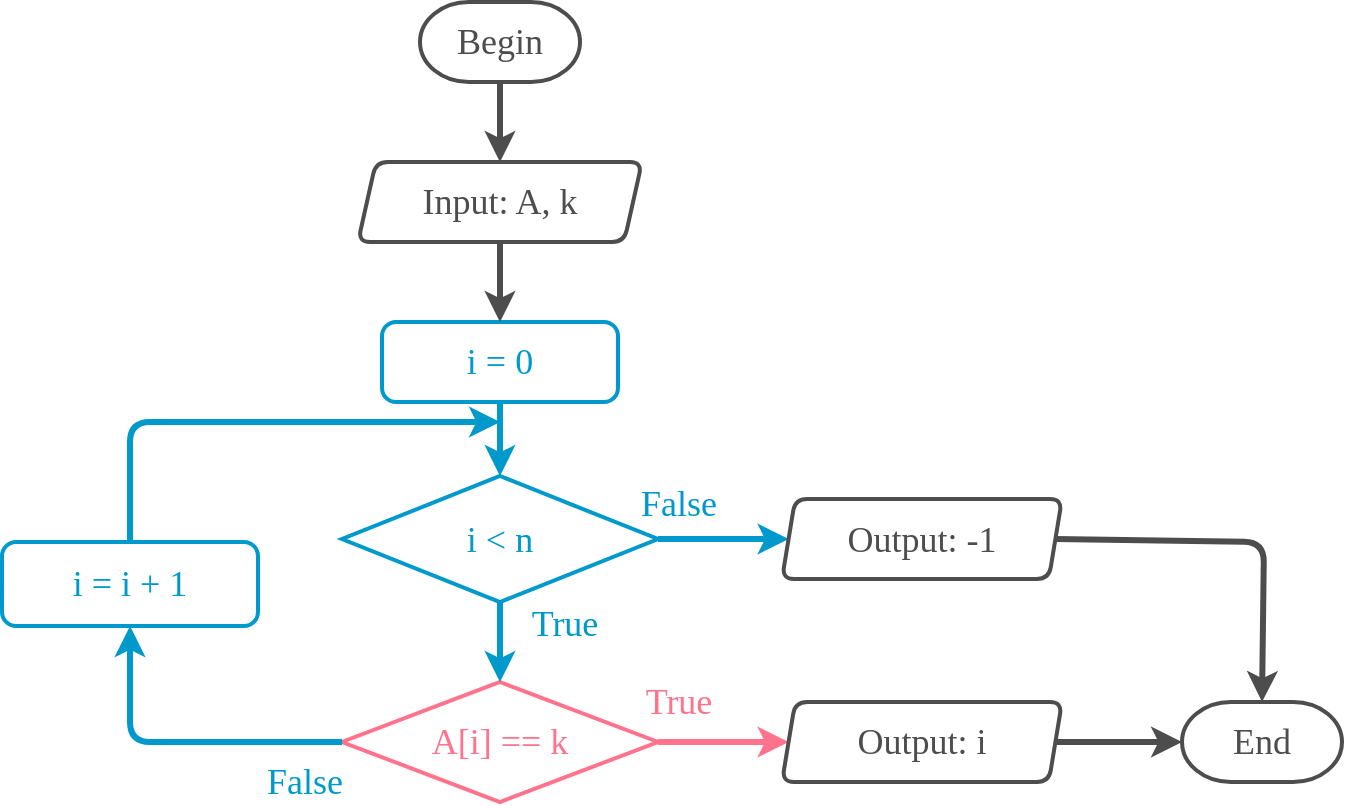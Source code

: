 <mxfile version="26.0.16" pages="2">
  <diagram name="Sequential search" id="GPRWNofgy8FLtJxIam--">
    <mxGraphModel dx="864" dy="626" grid="1" gridSize="10" guides="1" tooltips="1" connect="1" arrows="1" fold="1" page="1" pageScale="1" pageWidth="827" pageHeight="1169" math="0" shadow="0">
      <root>
        <mxCell id="FcQ-IKqGeZoEcgifagWt-0" />
        <mxCell id="FcQ-IKqGeZoEcgifagWt-1" parent="FcQ-IKqGeZoEcgifagWt-0" />
        <mxCell id="FcQ-IKqGeZoEcgifagWt-2" value="Begin" style="strokeWidth=2;html=1;shape=mxgraph.flowchart.terminator;whiteSpace=wrap;fontSize=18;fontFamily=consolas;strokeColor=#4D4D4D;fontColor=#4D4D4D;fillColor=none;" parent="FcQ-IKqGeZoEcgifagWt-1" vertex="1">
          <mxGeometry x="259" y="300" width="80" height="40" as="geometry" />
        </mxCell>
        <mxCell id="FcQ-IKqGeZoEcgifagWt-4" value="i = 0" style="rounded=1;whiteSpace=wrap;html=1;absoluteArcSize=1;arcSize=14;strokeWidth=2;fontFamily=consolas;fontSize=18;strokeColor=#0099CC;fontColor=#0099CC;fillColor=none;" parent="FcQ-IKqGeZoEcgifagWt-1" vertex="1">
          <mxGeometry x="240" y="460" width="118" height="40" as="geometry" />
        </mxCell>
        <mxCell id="FcQ-IKqGeZoEcgifagWt-5" value="" style="endArrow=classic;html=1;fontFamily=consolas;fontSize=20;strokeWidth=3;fillColor=#a20025;strokeColor=#4D4D4D;exitX=0.5;exitY=1;exitDx=0;exitDy=0;exitPerimeter=0;entryX=0.5;entryY=0;entryDx=0;entryDy=0;fontColor=#4D4D4D;" parent="FcQ-IKqGeZoEcgifagWt-1" source="FcQ-IKqGeZoEcgifagWt-2" target="5zfKcHojwFzQb-mzM9M2-0" edge="1">
          <mxGeometry width="50" height="50" relative="1" as="geometry">
            <mxPoint x="519" y="560" as="sourcePoint" />
            <mxPoint x="289" y="260" as="targetPoint" />
          </mxGeometry>
        </mxCell>
        <mxCell id="FcQ-IKqGeZoEcgifagWt-6" value="" style="endArrow=classic;html=1;fontFamily=consolas;fontSize=20;strokeWidth=3;fillColor=#a20025;strokeColor=#4D4D4D;exitX=0.5;exitY=1;exitDx=0;exitDy=0;entryX=0.5;entryY=0;entryDx=0;entryDy=0;fontColor=#4D4D4D;" parent="FcQ-IKqGeZoEcgifagWt-1" source="5zfKcHojwFzQb-mzM9M2-0" target="FcQ-IKqGeZoEcgifagWt-4" edge="1">
          <mxGeometry width="50" height="50" relative="1" as="geometry">
            <mxPoint x="299" y="380" as="sourcePoint" />
            <mxPoint x="509" y="430" as="targetPoint" />
          </mxGeometry>
        </mxCell>
        <mxCell id="FcQ-IKqGeZoEcgifagWt-7" value="True" style="endArrow=classic;html=1;fontFamily=consolas;fontSize=18;strokeWidth=3;fillColor=#a20025;strokeColor=#FF748C;exitX=1;exitY=0.5;exitDx=0;exitDy=0;exitPerimeter=0;entryX=0;entryY=0.5;entryDx=0;entryDy=0;fontColor=#FF748C;labelBackgroundColor=none;" parent="FcQ-IKqGeZoEcgifagWt-1" source="FcQ-IKqGeZoEcgifagWt-17" target="FcQ-IKqGeZoEcgifagWt-25" edge="1">
          <mxGeometry x="-0.702" y="20" width="50" height="50" relative="1" as="geometry">
            <mxPoint x="789" y="490" as="sourcePoint" />
            <mxPoint x="299" y="770" as="targetPoint" />
            <mxPoint as="offset" />
          </mxGeometry>
        </mxCell>
        <mxCell id="FcQ-IKqGeZoEcgifagWt-9" value="i &amp;lt; n" style="strokeWidth=2;html=1;shape=mxgraph.flowchart.decision;whiteSpace=wrap;fontFamily=consolas;fontSize=18;strokeColor=#0099CC;fontColor=#0099CC;fillColor=none;" parent="FcQ-IKqGeZoEcgifagWt-1" vertex="1">
          <mxGeometry x="220" y="537" width="158" height="63" as="geometry" />
        </mxCell>
        <mxCell id="FcQ-IKqGeZoEcgifagWt-10" value="" style="endArrow=classic;html=1;fontFamily=consolas;fontSize=20;strokeWidth=3;fillColor=#a20025;strokeColor=#0099CC;exitX=0.5;exitY=1;exitDx=0;exitDy=0;entryX=0.5;entryY=0;entryDx=0;entryDy=0;entryPerimeter=0;fontColor=#0099CC;" parent="FcQ-IKqGeZoEcgifagWt-1" source="FcQ-IKqGeZoEcgifagWt-4" target="FcQ-IKqGeZoEcgifagWt-9" edge="1">
          <mxGeometry width="50" height="50" relative="1" as="geometry">
            <mxPoint x="298.5" y="605" as="sourcePoint" />
            <mxPoint x="298.5" y="665" as="targetPoint" />
          </mxGeometry>
        </mxCell>
        <mxCell id="FcQ-IKqGeZoEcgifagWt-13" value="End" style="strokeWidth=2;html=1;shape=mxgraph.flowchart.terminator;whiteSpace=wrap;fontSize=18;strokeColor=#4D4D4D;fontColor=#4D4D4D;fillColor=none;fontFamily=consolas;" parent="FcQ-IKqGeZoEcgifagWt-1" vertex="1">
          <mxGeometry x="640" y="650" width="80" height="40" as="geometry" />
        </mxCell>
        <mxCell id="FcQ-IKqGeZoEcgifagWt-15" value="i = i + 1" style="rounded=1;whiteSpace=wrap;html=1;absoluteArcSize=1;arcSize=14;strokeWidth=2;fontFamily=consolas;fontSize=18;strokeColor=#0099CC;fontColor=#0099CC;fillColor=none;" parent="FcQ-IKqGeZoEcgifagWt-1" vertex="1">
          <mxGeometry x="50" y="570" width="128" height="42" as="geometry" />
        </mxCell>
        <mxCell id="FcQ-IKqGeZoEcgifagWt-16" value="" style="endArrow=classic;html=1;fontFamily=consolas;fontSize=20;strokeWidth=3;fillColor=#a20025;strokeColor=#0099CC;exitX=0.5;exitY=0;exitDx=0;exitDy=0;" parent="FcQ-IKqGeZoEcgifagWt-1" source="FcQ-IKqGeZoEcgifagWt-15" edge="1">
          <mxGeometry width="50" height="50" relative="1" as="geometry">
            <mxPoint x="84" y="530" as="sourcePoint" />
            <mxPoint x="299" y="510" as="targetPoint" />
            <Array as="points">
              <mxPoint x="114" y="510" />
            </Array>
          </mxGeometry>
        </mxCell>
        <mxCell id="FcQ-IKqGeZoEcgifagWt-17" value="A[i] == k" style="strokeWidth=2;html=1;shape=mxgraph.flowchart.decision;whiteSpace=wrap;fontFamily=consolas;fontSize=18;strokeColor=#FF748C;fontColor=#FF748C;fillColor=none;" parent="FcQ-IKqGeZoEcgifagWt-1" vertex="1">
          <mxGeometry x="220" y="640" width="158" height="60" as="geometry" />
        </mxCell>
        <mxCell id="FcQ-IKqGeZoEcgifagWt-18" value="" style="endArrow=classic;html=1;fontFamily=consolas;fontSize=20;strokeWidth=3;fillColor=#a20025;strokeColor=#0099CC;exitX=0.5;exitY=1;exitDx=0;exitDy=0;entryX=0.5;entryY=0;entryDx=0;entryDy=0;entryPerimeter=0;exitPerimeter=0;fontColor=#0099CC;" parent="FcQ-IKqGeZoEcgifagWt-1" source="FcQ-IKqGeZoEcgifagWt-9" target="FcQ-IKqGeZoEcgifagWt-17" edge="1">
          <mxGeometry width="50" height="50" relative="1" as="geometry">
            <mxPoint x="309" y="490" as="sourcePoint" />
            <mxPoint x="309" y="545" as="targetPoint" />
          </mxGeometry>
        </mxCell>
        <mxCell id="FcQ-IKqGeZoEcgifagWt-19" value="True" style="edgeLabel;html=1;align=center;verticalAlign=middle;resizable=0;points=[];fontFamily=consolas;fontSize=18;fontColor=#0099CC;labelBackgroundColor=none;" parent="FcQ-IKqGeZoEcgifagWt-1" vertex="1" connectable="0">
          <mxGeometry x="329.0" y="620.002" as="geometry">
            <mxPoint x="2" y="-9" as="offset" />
          </mxGeometry>
        </mxCell>
        <mxCell id="FcQ-IKqGeZoEcgifagWt-20" value="False" style="endArrow=classic;html=1;fontFamily=consolas;fontSize=18;strokeWidth=3;fillColor=#a20025;strokeColor=#0099CC;exitX=1;exitY=0.5;exitDx=0;exitDy=0;exitPerimeter=0;entryX=0;entryY=0.5;entryDx=0;entryDy=0;fontColor=#0099CC;labelBackgroundColor=none;" parent="FcQ-IKqGeZoEcgifagWt-1" source="FcQ-IKqGeZoEcgifagWt-9" target="dh802dqac77_ImnmBCvQ-0" edge="1">
          <mxGeometry x="-0.702" y="18" width="50" height="50" relative="1" as="geometry">
            <mxPoint x="309" y="605" as="sourcePoint" />
            <mxPoint x="437.4" y="568.5" as="targetPoint" />
            <Array as="points" />
            <mxPoint as="offset" />
          </mxGeometry>
        </mxCell>
        <mxCell id="FcQ-IKqGeZoEcgifagWt-23" value="False" style="endArrow=classic;html=1;fontFamily=consolas;fontSize=18;strokeWidth=3;fillColor=#a20025;strokeColor=#0099CC;exitX=0;exitY=0.5;exitDx=0;exitDy=0;exitPerimeter=0;entryX=0.5;entryY=1;entryDx=0;entryDy=0;fontColor=#0099CC;labelBackgroundColor=none;" parent="FcQ-IKqGeZoEcgifagWt-1" source="FcQ-IKqGeZoEcgifagWt-17" target="FcQ-IKqGeZoEcgifagWt-15" edge="1">
          <mxGeometry x="-0.77" y="20" width="50" height="50" relative="1" as="geometry">
            <mxPoint x="203" y="680" as="sourcePoint" />
            <mxPoint x="83" y="680" as="targetPoint" />
            <Array as="points">
              <mxPoint x="114" y="670" />
            </Array>
            <mxPoint as="offset" />
          </mxGeometry>
        </mxCell>
        <mxCell id="FcQ-IKqGeZoEcgifagWt-25" value="Output: i" style="shape=parallelogram;html=1;strokeWidth=2;perimeter=parallelogramPerimeter;whiteSpace=wrap;rounded=1;arcSize=12;size=0.047;fontSize=18;fontFamily=consolas;strokeColor=#4D4D4D;fontColor=#4D4D4D;fillColor=none;" parent="FcQ-IKqGeZoEcgifagWt-1" vertex="1">
          <mxGeometry x="440" y="650" width="140" height="40" as="geometry" />
        </mxCell>
        <mxCell id="FcQ-IKqGeZoEcgifagWt-26" value="" style="endArrow=classic;html=1;fontFamily=consolas;fontSize=20;strokeWidth=3;fillColor=#a20025;strokeColor=#4D4D4D;exitX=1;exitY=0.5;exitDx=0;exitDy=0;fontColor=#4D4D4D;entryX=0;entryY=0.5;entryDx=0;entryDy=0;entryPerimeter=0;" parent="FcQ-IKqGeZoEcgifagWt-1" source="FcQ-IKqGeZoEcgifagWt-25" edge="1" target="FcQ-IKqGeZoEcgifagWt-13">
          <mxGeometry width="50" height="50" relative="1" as="geometry">
            <mxPoint x="629" y="680" as="sourcePoint" />
            <mxPoint x="699" y="680" as="targetPoint" />
          </mxGeometry>
        </mxCell>
        <mxCell id="5zfKcHojwFzQb-mzM9M2-0" value="Input: A, k&lt;i&gt;&lt;br&gt;&lt;/i&gt;" style="shape=parallelogram;html=1;strokeWidth=2;perimeter=parallelogramPerimeter;whiteSpace=wrap;rounded=1;arcSize=12;size=0.063;fontSize=18;fontFamily=consolas;strokeColor=#4D4D4D;fillColor=none;gradientColor=#ffd966;fontColor=#4D4D4D;" parent="FcQ-IKqGeZoEcgifagWt-1" vertex="1">
          <mxGeometry x="228" y="380" width="142" height="40" as="geometry" />
        </mxCell>
        <mxCell id="dh802dqac77_ImnmBCvQ-0" value="Output: -1" style="shape=parallelogram;html=1;strokeWidth=2;perimeter=parallelogramPerimeter;whiteSpace=wrap;rounded=1;arcSize=12;size=0.047;fontSize=18;fontFamily=consolas;strokeColor=#4D4D4D;fontColor=#4D4D4D;fillColor=none;" parent="FcQ-IKqGeZoEcgifagWt-1" vertex="1">
          <mxGeometry x="440" y="548.5" width="140" height="40" as="geometry" />
        </mxCell>
        <mxCell id="dh802dqac77_ImnmBCvQ-1" value="" style="endArrow=classic;html=1;fontFamily=consolas;fontSize=20;strokeWidth=3;fillColor=#a20025;strokeColor=#4D4D4D;exitX=1;exitY=0.5;exitDx=0;exitDy=0;fontColor=#4D4D4D;entryX=0.5;entryY=0;entryDx=0;entryDy=0;entryPerimeter=0;" parent="FcQ-IKqGeZoEcgifagWt-1" source="dh802dqac77_ImnmBCvQ-0" target="FcQ-IKqGeZoEcgifagWt-13" edge="1">
          <mxGeometry width="50" height="50" relative="1" as="geometry">
            <mxPoint x="389" y="578.5" as="sourcePoint" />
            <mxPoint x="730" y="660" as="targetPoint" />
            <Array as="points">
              <mxPoint x="681" y="570" />
            </Array>
          </mxGeometry>
        </mxCell>
      </root>
    </mxGraphModel>
  </diagram>
  <diagram name="Binary search" id="YCQVdB1SrxnCD-XDPt9D">
    <mxGraphModel dx="2806" dy="834" grid="1" gridSize="10" guides="1" tooltips="1" connect="1" arrows="1" fold="1" page="1" pageScale="1" pageWidth="827" pageHeight="1169" math="0" shadow="0">
      <root>
        <mxCell id="HADdj52Uf5GiFGu9Oyp5-0" />
        <mxCell id="HADdj52Uf5GiFGu9Oyp5-1" parent="HADdj52Uf5GiFGu9Oyp5-0" />
        <mxCell id="HADdj52Uf5GiFGu9Oyp5-2" value="Begin" style="strokeWidth=2;html=1;shape=mxgraph.flowchart.terminator;whiteSpace=wrap;fontSize=18;fontFamily=consolas;strokeColor=#4D4D4D;fontColor=#4D4D4D;fillColor=none;" parent="HADdj52Uf5GiFGu9Oyp5-1" vertex="1">
          <mxGeometry x="200" y="353.75" width="80" height="40" as="geometry" />
        </mxCell>
        <mxCell id="HADdj52Uf5GiFGu9Oyp5-3" value="Input: A, k&lt;i&gt;&lt;br&gt;&lt;/i&gt;" style="shape=parallelogram;html=1;strokeWidth=2;perimeter=parallelogramPerimeter;whiteSpace=wrap;rounded=1;arcSize=12;size=0.038;fontSize=18;fontFamily=consolas;strokeColor=#4D4D4D;fillColor=none;gradientColor=#ffd966;fontColor=#4D4D4D;" parent="HADdj52Uf5GiFGu9Oyp5-1" vertex="1">
          <mxGeometry x="170" y="429.5" width="140" height="40" as="geometry" />
        </mxCell>
        <mxCell id="HADdj52Uf5GiFGu9Oyp5-4" value="left = 0&lt;br&gt;right = n - 1" style="rounded=1;whiteSpace=wrap;html=1;absoluteArcSize=1;arcSize=14;strokeWidth=2;fontFamily=consolas;fontSize=18;strokeColor=#0099CC;fontColor=#0099CC;fillColor=none;align=left;spacingLeft=12;" parent="HADdj52Uf5GiFGu9Oyp5-1" vertex="1">
          <mxGeometry x="140" y="510" width="200" height="62.5" as="geometry" />
        </mxCell>
        <mxCell id="HADdj52Uf5GiFGu9Oyp5-5" value="" style="endArrow=classic;html=1;fontFamily=Roboto;fontSource=https%3A%2F%2Ffonts.google.com%2Fspecimen%2FRoboto;fontSize=20;strokeWidth=3;fillColor=#a20025;strokeColor=#4D4D4D;exitX=0.5;exitY=1;exitDx=0;exitDy=0;exitPerimeter=0;entryX=0.5;entryY=0;entryDx=0;entryDy=0;fontColor=#4D4D4D;" parent="HADdj52Uf5GiFGu9Oyp5-1" source="HADdj52Uf5GiFGu9Oyp5-2" target="HADdj52Uf5GiFGu9Oyp5-3" edge="1">
          <mxGeometry width="50" height="50" relative="1" as="geometry">
            <mxPoint x="460" y="580" as="sourcePoint" />
            <mxPoint x="230" y="280" as="targetPoint" />
          </mxGeometry>
        </mxCell>
        <mxCell id="HADdj52Uf5GiFGu9Oyp5-6" value="" style="endArrow=classic;html=1;fontFamily=Roboto;fontSource=https%3A%2F%2Ffonts.google.com%2Fspecimen%2FRoboto;fontSize=20;strokeWidth=3;fillColor=#a20025;strokeColor=#4D4D4D;exitX=0.5;exitY=1;exitDx=0;exitDy=0;entryX=0.5;entryY=0;entryDx=0;entryDy=0;fontColor=#4D4D4D;" parent="HADdj52Uf5GiFGu9Oyp5-1" source="HADdj52Uf5GiFGu9Oyp5-3" target="HADdj52Uf5GiFGu9Oyp5-4" edge="1">
          <mxGeometry width="50" height="50" relative="1" as="geometry">
            <mxPoint x="450" y="390" as="sourcePoint" />
            <mxPoint x="450" y="450" as="targetPoint" />
          </mxGeometry>
        </mxCell>
        <mxCell id="HADdj52Uf5GiFGu9Oyp5-11" value="End" style="strokeWidth=2;html=1;shape=mxgraph.flowchart.terminator;whiteSpace=wrap;fontSize=18;strokeColor=#4D4D4D;fontColor=#4D4D4D;fillColor=none;fontFamily=consolas;" parent="HADdj52Uf5GiFGu9Oyp5-1" vertex="1">
          <mxGeometry x="610" y="800" width="80" height="40" as="geometry" />
        </mxCell>
        <mxCell id="HADdj52Uf5GiFGu9Oyp5-13" value="" style="endArrow=classic;html=1;fontFamily=Roboto;fontSource=https%3A%2F%2Ffonts.google.com%2Fspecimen%2FRoboto;fontSize=20;strokeWidth=3;fillColor=#a20025;strokeColor=#0099CC;" parent="HADdj52Uf5GiFGu9Oyp5-1" source="oqHRHDzHuFoXBvJFYXXt-8" edge="1">
          <mxGeometry width="50" height="50" relative="1" as="geometry">
            <mxPoint x="-85" y="810" as="sourcePoint" />
            <mxPoint x="240" y="590" as="targetPoint" />
            <Array as="points">
              <mxPoint x="-10" y="590" />
            </Array>
          </mxGeometry>
        </mxCell>
        <mxCell id="HADdj52Uf5GiFGu9Oyp5-14" value="left &amp;lt;= right" style="strokeWidth=2;html=1;shape=mxgraph.flowchart.decision;whiteSpace=wrap;fontFamily=consolas;fontSize=18;strokeColor=#0099CC;fontColor=#0099CC;fillColor=none;" parent="HADdj52Uf5GiFGu9Oyp5-1" vertex="1">
          <mxGeometry x="140" y="610" width="200" height="60" as="geometry" />
        </mxCell>
        <mxCell id="HADdj52Uf5GiFGu9Oyp5-15" value="" style="endArrow=classic;html=1;fontFamily=Roboto;fontSource=https%3A%2F%2Ffonts.google.com%2Fspecimen%2FRoboto;fontSize=20;strokeWidth=3;fillColor=#a20025;strokeColor=#0099CC;entryX=0.5;entryY=0;entryDx=0;entryDy=0;entryPerimeter=0;exitX=0.5;exitY=1;exitDx=0;exitDy=0;" parent="HADdj52Uf5GiFGu9Oyp5-1" source="HADdj52Uf5GiFGu9Oyp5-23" target="oqHRHDzHuFoXBvJFYXXt-0" edge="1">
          <mxGeometry width="50" height="50" relative="1" as="geometry">
            <mxPoint x="240" y="630" as="sourcePoint" />
            <mxPoint x="250" y="675" as="targetPoint" />
          </mxGeometry>
        </mxCell>
        <mxCell id="HADdj52Uf5GiFGu9Oyp5-17" value="" style="endArrow=classic;html=1;fontFamily=Roboto;fontSource=https%3A%2F%2Ffonts.google.com%2Fspecimen%2FRoboto;fontSize=20;strokeWidth=3;fillColor=#a20025;strokeColor=#0099CC;exitX=0;exitY=0.5;exitDx=0;exitDy=0;entryX=0.5;entryY=1;entryDx=0;entryDy=0;" parent="HADdj52Uf5GiFGu9Oyp5-1" source="oqHRHDzHuFoXBvJFYXXt-7" target="oqHRHDzHuFoXBvJFYXXt-8" edge="1">
          <mxGeometry width="50" height="50" relative="1" as="geometry">
            <mxPoint x="250" y="725" as="sourcePoint" />
            <mxPoint x="378.4" y="688.5" as="targetPoint" />
            <Array as="points">
              <mxPoint x="-10" y="1010" />
            </Array>
          </mxGeometry>
        </mxCell>
        <mxCell id="HADdj52Uf5GiFGu9Oyp5-22" value="" style="endArrow=classic;html=1;fontFamily=Roboto;fontSource=https%3A%2F%2Ffonts.google.com%2Fspecimen%2FRoboto;fontSize=20;strokeWidth=3;fillColor=#a20025;strokeColor=#4D4D4D;exitX=1;exitY=0.5;exitDx=0;exitDy=0;entryX=0;entryY=0.5;entryDx=0;entryDy=0;entryPerimeter=0;fontColor=#4D4D4D;" parent="HADdj52Uf5GiFGu9Oyp5-1" source="oqHRHDzHuFoXBvJFYXXt-6" target="HADdj52Uf5GiFGu9Oyp5-11" edge="1">
          <mxGeometry width="50" height="50" relative="1" as="geometry">
            <mxPoint x="543" y="809" as="sourcePoint" />
            <mxPoint x="633" y="859" as="targetPoint" />
          </mxGeometry>
        </mxCell>
        <mxCell id="HADdj52Uf5GiFGu9Oyp5-23" value="mid = (left + right) / 2" style="rounded=1;whiteSpace=wrap;html=1;absoluteArcSize=1;arcSize=14;strokeWidth=2;fontFamily=consolas;fontSize=18;strokeColor=#0099CC;fontColor=#0099CC;fillColor=none;" parent="HADdj52Uf5GiFGu9Oyp5-1" vertex="1">
          <mxGeometry x="100" y="710" width="280" height="40" as="geometry" />
        </mxCell>
        <mxCell id="HADdj52Uf5GiFGu9Oyp5-24" value="" style="endArrow=classic;html=1;fontFamily=Roboto;fontSource=https%3A%2F%2Ffonts.google.com%2Fspecimen%2FRoboto;fontSize=20;strokeWidth=3;fillColor=#a20025;strokeColor=#0099CC;entryX=0.5;entryY=0;entryDx=0;entryDy=0;entryPerimeter=0;" parent="HADdj52Uf5GiFGu9Oyp5-1" source="HADdj52Uf5GiFGu9Oyp5-4" target="HADdj52Uf5GiFGu9Oyp5-14" edge="1">
          <mxGeometry width="50" height="50" relative="1" as="geometry">
            <mxPoint x="510" y="530" as="sourcePoint" />
            <mxPoint x="770" y="454.5" as="targetPoint" />
          </mxGeometry>
        </mxCell>
        <mxCell id="HADdj52Uf5GiFGu9Oyp5-26" value="" style="endArrow=classic;html=1;fontFamily=Roboto;fontSource=https%3A%2F%2Ffonts.google.com%2Fspecimen%2FRoboto;fontSize=20;strokeWidth=3;fillColor=#a20025;strokeColor=#0099CC;exitX=0.5;exitY=1;exitDx=0;exitDy=0;exitPerimeter=0;entryX=0.5;entryY=0;entryDx=0;entryDy=0;" parent="HADdj52Uf5GiFGu9Oyp5-1" source="HADdj52Uf5GiFGu9Oyp5-14" target="HADdj52Uf5GiFGu9Oyp5-23" edge="1">
          <mxGeometry width="50" height="50" relative="1" as="geometry">
            <mxPoint x="240" y="1010" as="sourcePoint" />
            <mxPoint x="240" y="950" as="targetPoint" />
          </mxGeometry>
        </mxCell>
        <mxCell id="HADdj52Uf5GiFGu9Oyp5-27" value="True" style="edgeLabel;html=1;align=center;verticalAlign=middle;resizable=0;points=[];fontFamily=consolas;fontSize=18;fontColor=#0099CC;labelBackgroundColor=none;" parent="HADdj52Uf5GiFGu9Oyp5-26" vertex="1" connectable="0">
          <mxGeometry x="-0.438" y="-2" relative="1" as="geometry">
            <mxPoint x="32" y="6" as="offset" />
          </mxGeometry>
        </mxCell>
        <mxCell id="HADdj52Uf5GiFGu9Oyp5-30" value="A[mid] &amp;lt; k" style="strokeWidth=2;html=1;shape=mxgraph.flowchart.decision;whiteSpace=wrap;fontFamily=consolas;fontSize=18;strokeColor=#0099CC;fontColor=#0099CC;fillColor=none;" parent="HADdj52Uf5GiFGu9Oyp5-1" vertex="1">
          <mxGeometry x="150" y="890" width="180" height="60" as="geometry" />
        </mxCell>
        <mxCell id="HADdj52Uf5GiFGu9Oyp5-32" value="True" style="endArrow=classic;html=1;fontFamily=consolas;fontSize=18;strokeWidth=3;fillColor=#a20025;strokeColor=#0099CC;exitX=0.5;exitY=1;exitDx=0;exitDy=0;exitPerimeter=0;entryX=0.5;entryY=0;entryDx=0;entryDy=0;fontColor=#0099CC;labelBackgroundColor=none;" parent="HADdj52Uf5GiFGu9Oyp5-1" source="HADdj52Uf5GiFGu9Oyp5-30" target="oqHRHDzHuFoXBvJFYXXt-7" edge="1">
          <mxGeometry x="-0.6" y="30" width="50" height="50" relative="1" as="geometry">
            <mxPoint x="205.8" y="1190" as="sourcePoint" />
            <mxPoint x="240" y="1070" as="targetPoint" />
            <mxPoint as="offset" />
          </mxGeometry>
        </mxCell>
        <mxCell id="oqHRHDzHuFoXBvJFYXXt-0" value="A[mid] == k" style="strokeWidth=2;html=1;shape=mxgraph.flowchart.decision;whiteSpace=wrap;fontFamily=consolas;fontSize=18;strokeColor=#FF748C;fontColor=#FF748C;fillColor=none;" parent="HADdj52Uf5GiFGu9Oyp5-1" vertex="1">
          <mxGeometry x="150" y="790" width="180" height="60" as="geometry" />
        </mxCell>
        <mxCell id="oqHRHDzHuFoXBvJFYXXt-2" value="False" style="endArrow=classic;html=1;fontFamily=consolas;fontSize=18;strokeWidth=3;fillColor=#a20025;strokeColor=#0099CC;exitX=0.5;exitY=1;exitDx=0;exitDy=0;exitPerimeter=0;entryX=0.5;entryY=0;entryDx=0;entryDy=0;entryPerimeter=0;fontColor=#0099CC;labelBackgroundColor=none;" parent="HADdj52Uf5GiFGu9Oyp5-1" source="oqHRHDzHuFoXBvJFYXXt-0" target="HADdj52Uf5GiFGu9Oyp5-30" edge="1">
          <mxGeometry x="-0.5" y="40" width="50" height="50" relative="1" as="geometry">
            <mxPoint x="394.5" y="850" as="sourcePoint" />
            <mxPoint x="474.5" y="850" as="targetPoint" />
            <mxPoint as="offset" />
          </mxGeometry>
        </mxCell>
        <mxCell id="oqHRHDzHuFoXBvJFYXXt-4" value="True" style="endArrow=classic;html=1;fontFamily=consolas;fontSize=18;strokeWidth=3;fillColor=#a20025;strokeColor=#FF748C;exitX=1;exitY=0.5;exitDx=0;exitDy=0;exitPerimeter=0;entryX=0;entryY=0.5;entryDx=0;entryDy=0;fontColor=#FF748C;labelBackgroundColor=none;" parent="HADdj52Uf5GiFGu9Oyp5-1" source="oqHRHDzHuFoXBvJFYXXt-0" target="oqHRHDzHuFoXBvJFYXXt-6" edge="1">
          <mxGeometry x="-0.023" y="20" width="50" height="50" relative="1" as="geometry">
            <mxPoint x="390" y="750" as="sourcePoint" />
            <mxPoint x="460" y="860" as="targetPoint" />
            <mxPoint as="offset" />
          </mxGeometry>
        </mxCell>
        <mxCell id="oqHRHDzHuFoXBvJFYXXt-6" value="Output: &lt;span&gt;mid&lt;/span&gt;" style="shape=parallelogram;html=1;strokeWidth=2;perimeter=parallelogramPerimeter;whiteSpace=wrap;rounded=1;arcSize=12;size=0.028;fontSize=18;fontFamily=consolas;strokeColor=#4D4D4D;fontColor=#4D4D4D;fillColor=none;fontStyle=0" parent="HADdj52Uf5GiFGu9Oyp5-1" vertex="1">
          <mxGeometry x="400" y="800" width="140" height="40" as="geometry" />
        </mxCell>
        <mxCell id="oqHRHDzHuFoXBvJFYXXt-7" value="left = mid + 1" style="rounded=1;whiteSpace=wrap;html=1;absoluteArcSize=1;arcSize=14;strokeWidth=2;fontFamily=consolas;fontSize=18;strokeColor=#0099CC;fontColor=#0099CC;fillColor=none;" parent="HADdj52Uf5GiFGu9Oyp5-1" vertex="1">
          <mxGeometry x="150" y="990" width="180" height="40" as="geometry" />
        </mxCell>
        <mxCell id="oqHRHDzHuFoXBvJFYXXt-8" value="right = mid - 1" style="rounded=1;whiteSpace=wrap;html=1;absoluteArcSize=1;arcSize=14;strokeWidth=2;fontFamily=consolas;fontSize=18;strokeColor=#0099CC;fontColor=#0099CC;fillColor=none;" parent="HADdj52Uf5GiFGu9Oyp5-1" vertex="1">
          <mxGeometry x="-100" y="901" width="180" height="38" as="geometry" />
        </mxCell>
        <mxCell id="oqHRHDzHuFoXBvJFYXXt-9" value="False" style="endArrow=classic;html=1;fontFamily=consolas;fontSize=18;strokeWidth=3;fillColor=#a20025;strokeColor=#0099CC;exitX=0;exitY=0.5;exitDx=0;exitDy=0;exitPerimeter=0;entryX=1;entryY=0.5;entryDx=0;entryDy=0;fontColor=#0099CC;labelBackgroundColor=none;" parent="HADdj52Uf5GiFGu9Oyp5-1" source="HADdj52Uf5GiFGu9Oyp5-30" target="oqHRHDzHuFoXBvJFYXXt-8" edge="1">
          <mxGeometry x="-0.429" y="-20" width="50" height="50" relative="1" as="geometry">
            <mxPoint x="390" y="980" as="sourcePoint" />
            <mxPoint x="424.2" y="1060" as="targetPoint" />
            <mxPoint as="offset" />
          </mxGeometry>
        </mxCell>
        <mxCell id="oqHRHDzHuFoXBvJFYXXt-12" value="False" style="endArrow=classic;html=1;fontFamily=consolas;fontSize=18;strokeWidth=3;fillColor=#a20025;strokeColor=#0099CC;exitX=1;exitY=0.5;exitDx=0;exitDy=0;exitPerimeter=0;entryX=0;entryY=0.5;entryDx=0;entryDy=0;fontColor=#0099CC;labelBackgroundColor=none;" parent="HADdj52Uf5GiFGu9Oyp5-1" source="HADdj52Uf5GiFGu9Oyp5-14" target="iPWritq_YYHfg-mIPsiz-1" edge="1">
          <mxGeometry x="-0.473" y="20" width="50" height="50" relative="1" as="geometry">
            <mxPoint x="390" y="870" as="sourcePoint" />
            <mxPoint x="468.4" y="870" as="targetPoint" />
            <Array as="points" />
            <mxPoint as="offset" />
          </mxGeometry>
        </mxCell>
        <mxCell id="iPWritq_YYHfg-mIPsiz-1" value="Output: &lt;span&gt;-1&lt;/span&gt;" style="shape=parallelogram;html=1;strokeWidth=2;perimeter=parallelogramPerimeter;whiteSpace=wrap;rounded=1;arcSize=12;size=0.028;fontSize=18;fontFamily=consolas;strokeColor=#4D4D4D;fontColor=#4D4D4D;fillColor=none;fontStyle=0" parent="HADdj52Uf5GiFGu9Oyp5-1" vertex="1">
          <mxGeometry x="400" y="620" width="140" height="40" as="geometry" />
        </mxCell>
        <mxCell id="iPWritq_YYHfg-mIPsiz-2" value="" style="endArrow=classic;html=1;fontFamily=Roboto;fontSource=https%3A%2F%2Ffonts.google.com%2Fspecimen%2FRoboto;fontSize=20;strokeWidth=3;fillColor=#a20025;strokeColor=#4D4D4D;exitX=1;exitY=0.5;exitDx=0;exitDy=0;entryX=0.5;entryY=0;entryDx=0;entryDy=0;entryPerimeter=0;fontColor=#4D4D4D;" parent="HADdj52Uf5GiFGu9Oyp5-1" source="iPWritq_YYHfg-mIPsiz-1" target="HADdj52Uf5GiFGu9Oyp5-11" edge="1">
          <mxGeometry width="50" height="50" relative="1" as="geometry">
            <mxPoint x="591.15" y="849" as="sourcePoint" />
            <mxPoint x="663" y="849" as="targetPoint" />
            <Array as="points">
              <mxPoint x="650" y="640" />
            </Array>
          </mxGeometry>
        </mxCell>
        <mxCell id="-w7Hs3W0pHR4sVc9SzRk-0" value="0" style="rounded=1;whiteSpace=wrap;html=1;absoluteArcSize=1;arcSize=30;strokeWidth=2;fontFamily=consolas;fontSize=20;strokeColor=#99CCFF;fontColor=#FFFFFF;fillColor=#0099CC;" parent="HADdj52Uf5GiFGu9Oyp5-1" vertex="1">
          <mxGeometry x="-800.81" y="120" width="40" height="40" as="geometry" />
        </mxCell>
        <mxCell id="-w7Hs3W0pHR4sVc9SzRk-1" value="left = 0" style="rounded=1;whiteSpace=wrap;html=1;absoluteArcSize=1;arcSize=14;strokeWidth=2;fontFamily=consolas;fontSize=18;strokeColor=none;fontColor=#0099CC;fillColor=none;" parent="HADdj52Uf5GiFGu9Oyp5-1" vertex="1">
          <mxGeometry x="-847.91" y="87.5" width="87.1" height="27.5" as="geometry" />
        </mxCell>
        <mxCell id="-w7Hs3W0pHR4sVc9SzRk-2" value="1" style="rounded=1;whiteSpace=wrap;html=1;absoluteArcSize=1;arcSize=30;strokeWidth=1;fontFamily=consolas;fontSize=20;strokeColor=#0099CC;fontColor=#0099CC;fillColor=none;" parent="HADdj52Uf5GiFGu9Oyp5-1" vertex="1">
          <mxGeometry x="-760" y="120" width="40" height="40" as="geometry" />
        </mxCell>
        <mxCell id="-w7Hs3W0pHR4sVc9SzRk-3" value="2" style="rounded=1;whiteSpace=wrap;html=1;absoluteArcSize=1;arcSize=30;strokeWidth=1;fontFamily=consolas;fontSize=20;strokeColor=#0099CC;fontColor=#0099CC;fillColor=none;" parent="HADdj52Uf5GiFGu9Oyp5-1" vertex="1">
          <mxGeometry x="-720" y="120" width="40" height="40" as="geometry" />
        </mxCell>
        <mxCell id="-w7Hs3W0pHR4sVc9SzRk-4" value="4" style="rounded=1;whiteSpace=wrap;html=1;absoluteArcSize=1;arcSize=30;strokeWidth=1;fontFamily=consolas;fontSize=20;strokeColor=#0099CC;fontColor=#0099CC;fillColor=none;" parent="HADdj52Uf5GiFGu9Oyp5-1" vertex="1">
          <mxGeometry x="-680" y="120" width="40" height="40" as="geometry" />
        </mxCell>
        <mxCell id="-w7Hs3W0pHR4sVc9SzRk-5" value="4" style="rounded=1;whiteSpace=wrap;html=1;absoluteArcSize=1;arcSize=30;strokeWidth=1;fontFamily=consolas;fontSize=20;strokeColor=#0099CC;fontColor=#0099CC;fillColor=none;" parent="HADdj52Uf5GiFGu9Oyp5-1" vertex="1">
          <mxGeometry x="-640" y="120" width="40" height="40" as="geometry" />
        </mxCell>
        <mxCell id="-w7Hs3W0pHR4sVc9SzRk-6" value="4" style="rounded=1;whiteSpace=wrap;html=1;absoluteArcSize=1;arcSize=30;strokeWidth=2;fontFamily=consolas;fontSize=20;strokeColor=#99CCFF;fontColor=#FFFFFF;fillColor=#0099CC;" parent="HADdj52Uf5GiFGu9Oyp5-1" vertex="1">
          <mxGeometry x="-600.0" y="120" width="40" height="40" as="geometry" />
        </mxCell>
        <mxCell id="-w7Hs3W0pHR4sVc9SzRk-7" value="5" style="rounded=1;whiteSpace=wrap;html=1;absoluteArcSize=1;arcSize=30;strokeWidth=1;fontFamily=consolas;fontSize=20;strokeColor=#0099CC;fontColor=#0099CC;fillColor=none;" parent="HADdj52Uf5GiFGu9Oyp5-1" vertex="1">
          <mxGeometry x="-560.0" y="120" width="40" height="40" as="geometry" />
        </mxCell>
        <mxCell id="-w7Hs3W0pHR4sVc9SzRk-12" value="mid = 5" style="rounded=1;whiteSpace=wrap;html=1;absoluteArcSize=1;arcSize=14;strokeWidth=2;fontFamily=consolas;fontSize=18;strokeColor=none;fontColor=#0099CC;fillColor=none;" parent="HADdj52Uf5GiFGu9Oyp5-1" vertex="1">
          <mxGeometry x="-628.38" y="87.5" width="100" height="27.5" as="geometry" />
        </mxCell>
        <mxCell id="-w7Hs3W0pHR4sVc9SzRk-14" value="5" style="rounded=1;whiteSpace=wrap;html=1;absoluteArcSize=1;arcSize=30;strokeWidth=1;fontFamily=consolas;fontSize=20;strokeColor=#0099CC;fontColor=#0099CC;fillColor=none;" parent="HADdj52Uf5GiFGu9Oyp5-1" vertex="1">
          <mxGeometry x="-518.38" y="120" width="40" height="40" as="geometry" />
        </mxCell>
        <mxCell id="-w7Hs3W0pHR4sVc9SzRk-16" value="7" style="rounded=1;whiteSpace=wrap;html=1;absoluteArcSize=1;arcSize=30;strokeWidth=1;fontFamily=consolas;fontSize=20;strokeColor=#0099CC;fontColor=#0099CC;fillColor=none;" parent="HADdj52Uf5GiFGu9Oyp5-1" vertex="1">
          <mxGeometry x="-478.38" y="120" width="40" height="40" as="geometry" />
        </mxCell>
        <mxCell id="-w7Hs3W0pHR4sVc9SzRk-17" value="8" style="rounded=1;whiteSpace=wrap;html=1;absoluteArcSize=1;arcSize=30;strokeWidth=1;fontFamily=consolas;fontSize=20;strokeColor=#0099CC;fontColor=#0099CC;fillColor=none;" parent="HADdj52Uf5GiFGu9Oyp5-1" vertex="1">
          <mxGeometry x="-437.57" y="120" width="40" height="40" as="geometry" />
        </mxCell>
        <mxCell id="-w7Hs3W0pHR4sVc9SzRk-20" value="8" style="rounded=1;whiteSpace=wrap;html=1;absoluteArcSize=1;arcSize=30;strokeWidth=1;fontFamily=consolas;fontSize=20;strokeColor=#0099CC;fontColor=#0099CC;fillColor=none;" parent="HADdj52Uf5GiFGu9Oyp5-1" vertex="1">
          <mxGeometry x="-397.57" y="120" width="40" height="40" as="geometry" />
        </mxCell>
        <mxCell id="-w7Hs3W0pHR4sVc9SzRk-22" value="9" style="rounded=1;whiteSpace=wrap;html=1;absoluteArcSize=1;arcSize=30;strokeWidth=2;fontFamily=consolas;fontSize=20;strokeColor=#99CCFF;fontColor=#FFFFFF;fillColor=#0099CC;" parent="HADdj52Uf5GiFGu9Oyp5-1" vertex="1">
          <mxGeometry x="-355.95" y="120" width="40" height="40" as="geometry" />
        </mxCell>
        <mxCell id="-w7Hs3W0pHR4sVc9SzRk-23" value="right = 11" style="rounded=1;whiteSpace=wrap;html=1;absoluteArcSize=1;arcSize=14;strokeWidth=2;fontFamily=consolas;fontSize=18;strokeColor=none;fontColor=#0099CC;fillColor=none;" parent="HADdj52Uf5GiFGu9Oyp5-1" vertex="1">
          <mxGeometry x="-358.38" y="87.5" width="104.33" height="27.5" as="geometry" />
        </mxCell>
        <mxCell id="-w7Hs3W0pHR4sVc9SzRk-24" value="0" style="rounded=1;whiteSpace=wrap;html=1;absoluteArcSize=1;arcSize=30;strokeWidth=1;fontFamily=consolas;fontSize=20;strokeColor=#cfcfcf;fontColor=#CFCFCF;fillColor=none;" parent="HADdj52Uf5GiFGu9Oyp5-1" vertex="1">
          <mxGeometry x="-800.81" y="280" width="40" height="40" as="geometry" />
        </mxCell>
        <mxCell id="-w7Hs3W0pHR4sVc9SzRk-26" value="1" style="rounded=1;whiteSpace=wrap;html=1;absoluteArcSize=1;arcSize=30;strokeWidth=1;fontFamily=consolas;fontSize=20;strokeColor=#cfcfcf;fontColor=#CFCFCF;fillColor=none;" parent="HADdj52Uf5GiFGu9Oyp5-1" vertex="1">
          <mxGeometry x="-760" y="280" width="40" height="40" as="geometry" />
        </mxCell>
        <mxCell id="-w7Hs3W0pHR4sVc9SzRk-27" value="2" style="rounded=1;whiteSpace=wrap;html=1;absoluteArcSize=1;arcSize=30;strokeWidth=1;fontFamily=consolas;fontSize=20;strokeColor=#cfcfcf;fontColor=#CFCFCF;fillColor=none;" parent="HADdj52Uf5GiFGu9Oyp5-1" vertex="1">
          <mxGeometry x="-720" y="280" width="40" height="40" as="geometry" />
        </mxCell>
        <mxCell id="-w7Hs3W0pHR4sVc9SzRk-28" value="4" style="rounded=1;whiteSpace=wrap;html=1;absoluteArcSize=1;arcSize=30;strokeWidth=1;fontFamily=consolas;fontSize=20;strokeColor=#cfcfcf;fontColor=#CFCFCF;fillColor=none;" parent="HADdj52Uf5GiFGu9Oyp5-1" vertex="1">
          <mxGeometry x="-680" y="280" width="40" height="40" as="geometry" />
        </mxCell>
        <mxCell id="-w7Hs3W0pHR4sVc9SzRk-29" value="4" style="rounded=1;whiteSpace=wrap;html=1;absoluteArcSize=1;arcSize=30;strokeWidth=1;fontFamily=consolas;fontSize=20;strokeColor=#cfcfcf;fontColor=#CFCFCF;fillColor=none;" parent="HADdj52Uf5GiFGu9Oyp5-1" vertex="1">
          <mxGeometry x="-640.0" y="280" width="40" height="40" as="geometry" />
        </mxCell>
        <mxCell id="-w7Hs3W0pHR4sVc9SzRk-30" value="4" style="rounded=1;whiteSpace=wrap;html=1;absoluteArcSize=1;arcSize=30;strokeWidth=1;fontFamily=consolas;fontSize=20;strokeColor=#cfcfcf;fontColor=#CFCFCF;fillColor=none;" parent="HADdj52Uf5GiFGu9Oyp5-1" vertex="1">
          <mxGeometry x="-600.0" y="280" width="40" height="40" as="geometry" />
        </mxCell>
        <mxCell id="-w7Hs3W0pHR4sVc9SzRk-31" value="5" style="rounded=1;whiteSpace=wrap;html=1;absoluteArcSize=1;arcSize=30;strokeWidth=2;fontFamily=consolas;fontSize=20;strokeColor=#99CCFF;fontColor=#FFFFFF;fillColor=#0099CC;" parent="HADdj52Uf5GiFGu9Oyp5-1" vertex="1">
          <mxGeometry x="-560" y="280" width="40" height="40" as="geometry" />
        </mxCell>
        <mxCell id="-w7Hs3W0pHR4sVc9SzRk-38" value="5" style="rounded=1;whiteSpace=wrap;html=1;absoluteArcSize=1;arcSize=30;strokeWidth=1;fontFamily=consolas;fontSize=20;strokeColor=#0099CC;fontColor=#0099CC;fillColor=none;" parent="HADdj52Uf5GiFGu9Oyp5-1" vertex="1">
          <mxGeometry x="-520" y="280" width="40" height="40" as="geometry" />
        </mxCell>
        <mxCell id="-w7Hs3W0pHR4sVc9SzRk-40" value="7" style="rounded=1;whiteSpace=wrap;html=1;absoluteArcSize=1;arcSize=30;strokeWidth=2;fontFamily=consolas;fontSize=20;strokeColor=#99CCFF;fontColor=#FFFFFF;fillColor=#0099CC;" parent="HADdj52Uf5GiFGu9Oyp5-1" vertex="1">
          <mxGeometry x="-478.38" y="280" width="40" height="40" as="geometry" />
        </mxCell>
        <mxCell id="-w7Hs3W0pHR4sVc9SzRk-41" value="8" style="rounded=1;whiteSpace=wrap;html=1;absoluteArcSize=1;arcSize=30;strokeWidth=1;fontFamily=consolas;fontSize=20;strokeColor=#0099CC;fontColor=#0099CC;fillColor=none;" parent="HADdj52Uf5GiFGu9Oyp5-1" vertex="1">
          <mxGeometry x="-438.38" y="280" width="40" height="40" as="geometry" />
        </mxCell>
        <mxCell id="-w7Hs3W0pHR4sVc9SzRk-44" value="8" style="rounded=1;whiteSpace=wrap;html=1;absoluteArcSize=1;arcSize=30;strokeWidth=1;fontFamily=consolas;fontSize=20;strokeColor=#0099CC;fontColor=#0099CC;fillColor=none;" parent="HADdj52Uf5GiFGu9Oyp5-1" vertex="1">
          <mxGeometry x="-398.38" y="280" width="40" height="40" as="geometry" />
        </mxCell>
        <mxCell id="-w7Hs3W0pHR4sVc9SzRk-46" value="9" style="rounded=1;whiteSpace=wrap;html=1;absoluteArcSize=1;arcSize=30;strokeWidth=2;fontFamily=consolas;fontSize=20;strokeColor=#99CCFF;fontColor=#FFFFFF;fillColor=#0099CC;" parent="HADdj52Uf5GiFGu9Oyp5-1" vertex="1">
          <mxGeometry x="-357.57" y="280" width="40" height="40" as="geometry" />
        </mxCell>
        <mxCell id="-w7Hs3W0pHR4sVc9SzRk-48" value="0" style="rounded=1;whiteSpace=wrap;html=1;absoluteArcSize=1;arcSize=30;strokeWidth=1;fontFamily=consolas;fontSize=20;strokeColor=#cfcfcf;fontColor=#CFCFCF;fillColor=none;" parent="HADdj52Uf5GiFGu9Oyp5-1" vertex="1">
          <mxGeometry x="-800.0" y="469.5" width="40" height="40" as="geometry" />
        </mxCell>
        <mxCell id="-w7Hs3W0pHR4sVc9SzRk-50" value="1" style="rounded=1;whiteSpace=wrap;html=1;absoluteArcSize=1;arcSize=30;strokeWidth=1;fontFamily=consolas;fontSize=20;strokeColor=#cfcfcf;fontColor=#CFCFCF;fillColor=none;" parent="HADdj52Uf5GiFGu9Oyp5-1" vertex="1">
          <mxGeometry x="-760" y="469.5" width="40" height="40" as="geometry" />
        </mxCell>
        <mxCell id="-w7Hs3W0pHR4sVc9SzRk-51" value="2" style="rounded=1;whiteSpace=wrap;html=1;absoluteArcSize=1;arcSize=30;strokeWidth=1;fontFamily=consolas;fontSize=20;strokeColor=#cfcfcf;fontColor=#CFCFCF;fillColor=none;" parent="HADdj52Uf5GiFGu9Oyp5-1" vertex="1">
          <mxGeometry x="-720" y="469.5" width="40" height="40" as="geometry" />
        </mxCell>
        <mxCell id="-w7Hs3W0pHR4sVc9SzRk-52" value="4" style="rounded=1;whiteSpace=wrap;html=1;absoluteArcSize=1;arcSize=30;strokeWidth=1;fontFamily=consolas;fontSize=20;strokeColor=#CFCFCF;fontColor=#CFCFCF;fillColor=none;" parent="HADdj52Uf5GiFGu9Oyp5-1" vertex="1">
          <mxGeometry x="-680.0" y="469.5" width="40" height="40" as="geometry" />
        </mxCell>
        <mxCell id="-w7Hs3W0pHR4sVc9SzRk-53" value="4" style="rounded=1;whiteSpace=wrap;html=1;absoluteArcSize=1;arcSize=30;strokeWidth=1;fontFamily=consolas;fontSize=20;strokeColor=#cfcfcf;fontColor=#CFCFCF;fillColor=none;" parent="HADdj52Uf5GiFGu9Oyp5-1" vertex="1">
          <mxGeometry x="-640.0" y="469.5" width="40" height="40" as="geometry" />
        </mxCell>
        <mxCell id="-w7Hs3W0pHR4sVc9SzRk-54" value="4" style="rounded=1;whiteSpace=wrap;html=1;absoluteArcSize=1;arcSize=30;strokeWidth=1;fontFamily=consolas;fontSize=20;strokeColor=#cfcfcf;fontColor=#CFCFCF;fillColor=none;" parent="HADdj52Uf5GiFGu9Oyp5-1" vertex="1">
          <mxGeometry x="-600.0" y="469.5" width="40" height="40" as="geometry" />
        </mxCell>
        <mxCell id="-w7Hs3W0pHR4sVc9SzRk-62" value="5" style="rounded=1;whiteSpace=wrap;html=1;absoluteArcSize=1;arcSize=30;strokeWidth=2;fontFamily=consolas;fontSize=20;strokeColor=#99CCFF;fontColor=#FFFFFF;fillColor=#0099CC;" parent="HADdj52Uf5GiFGu9Oyp5-1" vertex="1">
          <mxGeometry x="-520" y="469.5" width="40" height="40" as="geometry" />
        </mxCell>
        <mxCell id="-w7Hs3W0pHR4sVc9SzRk-64" value="7" style="rounded=1;whiteSpace=wrap;html=1;absoluteArcSize=1;arcSize=30;strokeWidth=1;fontFamily=consolas;fontSize=20;strokeColor=#CFCFCF;fontColor=#CFCFCF;fillColor=none;" parent="HADdj52Uf5GiFGu9Oyp5-1" vertex="1">
          <mxGeometry x="-478.38" y="469.5" width="40" height="40" as="geometry" />
        </mxCell>
        <mxCell id="-w7Hs3W0pHR4sVc9SzRk-65" value="8" style="rounded=1;whiteSpace=wrap;html=1;absoluteArcSize=1;arcSize=30;strokeWidth=1;fontFamily=consolas;fontSize=20;strokeColor=#CFCFCF;fontColor=#CFCFCF;fillColor=none;" parent="HADdj52Uf5GiFGu9Oyp5-1" vertex="1">
          <mxGeometry x="-438.38" y="469" width="40" height="40" as="geometry" />
        </mxCell>
        <mxCell id="-w7Hs3W0pHR4sVc9SzRk-68" value="8" style="rounded=1;whiteSpace=wrap;html=1;absoluteArcSize=1;arcSize=30;strokeWidth=1;fontFamily=consolas;fontSize=20;strokeColor=#CFCFCF;fontColor=#CFCFCF;fillColor=none;" parent="HADdj52Uf5GiFGu9Oyp5-1" vertex="1">
          <mxGeometry x="-398.38" y="469.5" width="40" height="40" as="geometry" />
        </mxCell>
        <mxCell id="-w7Hs3W0pHR4sVc9SzRk-70" value="9" style="rounded=1;whiteSpace=wrap;html=1;absoluteArcSize=1;arcSize=30;strokeWidth=1;fontFamily=consolas;fontSize=20;strokeColor=#CFCFCF;fontColor=#CFCFCF;fillColor=none;" parent="HADdj52Uf5GiFGu9Oyp5-1" vertex="1">
          <mxGeometry x="-358.38" y="469.5" width="40" height="40" as="geometry" />
        </mxCell>
        <mxCell id="-w7Hs3W0pHR4sVc9SzRk-72" value="&lt;div&gt;Giá trị cần tìm k = 5&lt;/div&gt;&lt;div&gt;&lt;br&gt;&lt;/div&gt;mid = (left + right) / 2 = (0 + 11) / 2 = 5" style="rounded=1;whiteSpace=wrap;html=1;absoluteArcSize=1;arcSize=14;strokeWidth=2;fontFamily=Noto Sans;fontSize=18;strokeColor=none;fontColor=#000000;fillColor=none;movable=1;resizable=1;rotatable=1;deletable=1;editable=1;locked=0;connectable=1;align=left;fontSource=https%3A%2F%2Ffonts.googleapis.com%2Fcss%3Ffamily%3DNoto%2BSans;spacing=2;spacingTop=2;verticalAlign=middle;spacingBottom=2;" parent="HADdj52Uf5GiFGu9Oyp5-1" vertex="1">
          <mxGeometry x="-800.81" y="10" width="480.81" height="70" as="geometry" />
        </mxCell>
        <mxCell id="yBz_Y4xfJsr877Oe8l79-0" value="&lt;div&gt;Vì A[mid] = A[5] = 4 &amp;lt; k nên cập nhật mốc trái: left = mid + 1 = 5 + 1 = 6&lt;/div&gt;&lt;div&gt;&lt;span style=&quot;background-color: transparent; color: light-dark(rgb(0, 0, 0), rgb(237, 237, 237));&quot;&gt;&lt;br&gt;&lt;/span&gt;&lt;/div&gt;&lt;div&gt;&lt;span style=&quot;background-color: transparent; color: light-dark(rgb(0, 0, 0), rgb(237, 237, 237));&quot;&gt;mid = (left + right) / 2 = (6 + 11) / 2 = 8&lt;/span&gt;&lt;/div&gt;" style="rounded=1;whiteSpace=wrap;html=1;absoluteArcSize=1;arcSize=14;strokeWidth=2;fontFamily=Noto Sans;fontSize=18;strokeColor=none;fontColor=#000000;fillColor=none;movable=1;resizable=1;rotatable=1;deletable=1;editable=1;locked=0;connectable=1;align=left;fontSource=https%3A%2F%2Ffonts.googleapis.com%2Fcss%3Ffamily%3DNoto%2BSans;spacing=2;spacingTop=0;verticalAlign=middle;spacingBottom=0;" vertex="1" parent="HADdj52Uf5GiFGu9Oyp5-1">
          <mxGeometry x="-800" y="180" width="609.19" height="60" as="geometry" />
        </mxCell>
        <mxCell id="yBz_Y4xfJsr877Oe8l79-1" value="right = 11" style="rounded=1;whiteSpace=wrap;html=1;absoluteArcSize=1;arcSize=14;strokeWidth=2;fontFamily=consolas;fontSize=18;strokeColor=none;fontColor=#0099CC;fillColor=none;" vertex="1" parent="HADdj52Uf5GiFGu9Oyp5-1">
          <mxGeometry x="-357.57" y="250" width="104.33" height="27.5" as="geometry" />
        </mxCell>
        <mxCell id="yBz_Y4xfJsr877Oe8l79-2" value="mid = 8" style="rounded=1;whiteSpace=wrap;html=1;absoluteArcSize=1;arcSize=14;strokeWidth=2;fontFamily=consolas;fontSize=18;strokeColor=none;fontColor=#0099CC;fillColor=none;" vertex="1" parent="HADdj52Uf5GiFGu9Oyp5-1">
          <mxGeometry x="-508.38" y="250" width="100" height="27.5" as="geometry" />
        </mxCell>
        <mxCell id="yBz_Y4xfJsr877Oe8l79-3" value="left = 6" style="rounded=1;whiteSpace=wrap;html=1;absoluteArcSize=1;arcSize=14;strokeWidth=2;fontFamily=consolas;fontSize=18;strokeColor=none;fontColor=#0099CC;fillColor=none;" vertex="1" parent="HADdj52Uf5GiFGu9Oyp5-1">
          <mxGeometry x="-607.1" y="250" width="87.1" height="27.5" as="geometry" />
        </mxCell>
        <mxCell id="yBz_Y4xfJsr877Oe8l79-4" value="&lt;div&gt;Vì A[mid] = A[8] = 7 &amp;gt; k nên cập nhật mốc phải: right = mid - 1 = 8 - 1 = 7&lt;/div&gt;&lt;span style=&quot;background-color: transparent; color: light-dark(rgb(0, 0, 0), rgb(237, 237, 237));&quot;&gt;&lt;div&gt;&lt;span style=&quot;background-color: transparent; color: light-dark(rgb(0, 0, 0), rgb(237, 237, 237));&quot;&gt;&lt;br&gt;&lt;/span&gt;&lt;/div&gt;mid = (left + right) / 2 = (6 + 7) / 2 = 6&lt;br&gt;&lt;/span&gt;" style="rounded=1;whiteSpace=wrap;html=1;absoluteArcSize=1;arcSize=14;strokeWidth=2;fontFamily=Noto Sans;fontSize=18;strokeColor=none;fontColor=#000000;fillColor=none;movable=1;resizable=1;rotatable=1;deletable=1;editable=1;locked=0;connectable=1;align=left;fontSource=https%3A%2F%2Ffonts.googleapis.com%2Fcss%3Ffamily%3DNoto%2BSans;spacing=2;spacingTop=2;verticalAlign=middle;spacingBottom=2;" vertex="1" parent="HADdj52Uf5GiFGu9Oyp5-1">
          <mxGeometry x="-800" y="340" width="610.81" height="67.5" as="geometry" />
        </mxCell>
        <mxCell id="yBz_Y4xfJsr877Oe8l79-6" value="right = 7" style="rounded=1;whiteSpace=wrap;html=1;absoluteArcSize=1;arcSize=14;strokeWidth=2;fontFamily=consolas;fontSize=18;strokeColor=none;fontColor=#0099CC;fillColor=none;" vertex="1" parent="HADdj52Uf5GiFGu9Oyp5-1">
          <mxGeometry x="-520" y="442" width="104.33" height="27.5" as="geometry" />
        </mxCell>
        <mxCell id="yBz_Y4xfJsr877Oe8l79-8" value="0" style="rounded=1;whiteSpace=wrap;html=1;absoluteArcSize=1;arcSize=30;strokeWidth=1;fontFamily=consolas;fontSize=20;strokeColor=#cfcfcf;fontColor=#CFCFCF;fillColor=none;" vertex="1" parent="HADdj52Uf5GiFGu9Oyp5-1">
          <mxGeometry x="-800.41" y="600" width="40" height="40" as="geometry" />
        </mxCell>
        <mxCell id="yBz_Y4xfJsr877Oe8l79-9" value="1" style="rounded=1;whiteSpace=wrap;html=1;absoluteArcSize=1;arcSize=30;strokeWidth=1;fontFamily=consolas;fontSize=20;strokeColor=#cfcfcf;fontColor=#CFCFCF;fillColor=none;" vertex="1" parent="HADdj52Uf5GiFGu9Oyp5-1">
          <mxGeometry x="-760.41" y="600" width="40" height="40" as="geometry" />
        </mxCell>
        <mxCell id="yBz_Y4xfJsr877Oe8l79-10" value="2" style="rounded=1;whiteSpace=wrap;html=1;absoluteArcSize=1;arcSize=30;strokeWidth=1;fontFamily=consolas;fontSize=20;strokeColor=#cfcfcf;fontColor=#CFCFCF;fillColor=none;" vertex="1" parent="HADdj52Uf5GiFGu9Oyp5-1">
          <mxGeometry x="-720.41" y="600" width="40" height="40" as="geometry" />
        </mxCell>
        <mxCell id="yBz_Y4xfJsr877Oe8l79-11" value="4" style="rounded=1;whiteSpace=wrap;html=1;absoluteArcSize=1;arcSize=30;strokeWidth=1;fontFamily=consolas;fontSize=20;strokeColor=#CFCFCF;fontColor=#CFCFCF;fillColor=none;" vertex="1" parent="HADdj52Uf5GiFGu9Oyp5-1">
          <mxGeometry x="-680.41" y="600" width="40" height="40" as="geometry" />
        </mxCell>
        <mxCell id="yBz_Y4xfJsr877Oe8l79-12" value="4" style="rounded=1;whiteSpace=wrap;html=1;absoluteArcSize=1;arcSize=30;strokeWidth=1;fontFamily=consolas;fontSize=20;strokeColor=#cfcfcf;fontColor=#CFCFCF;fillColor=none;" vertex="1" parent="HADdj52Uf5GiFGu9Oyp5-1">
          <mxGeometry x="-640.41" y="600" width="40" height="40" as="geometry" />
        </mxCell>
        <mxCell id="yBz_Y4xfJsr877Oe8l79-13" value="4" style="rounded=1;whiteSpace=wrap;html=1;absoluteArcSize=1;arcSize=30;strokeWidth=1;fontFamily=consolas;fontSize=20;strokeColor=#cfcfcf;fontColor=#CFCFCF;fillColor=none;" vertex="1" parent="HADdj52Uf5GiFGu9Oyp5-1">
          <mxGeometry x="-598.79" y="600" width="40" height="40" as="geometry" />
        </mxCell>
        <mxCell id="yBz_Y4xfJsr877Oe8l79-14" value="5" style="rounded=1;whiteSpace=wrap;html=1;absoluteArcSize=1;arcSize=30;strokeWidth=2;fontFamily=consolas;fontSize=20;strokeColor=none;fontColor=#FFFFFF;fillColor=#FF748C;" vertex="1" parent="HADdj52Uf5GiFGu9Oyp5-1">
          <mxGeometry x="-560.41" y="600" width="40" height="40" as="geometry" />
        </mxCell>
        <mxCell id="yBz_Y4xfJsr877Oe8l79-16" value="7" style="rounded=1;whiteSpace=wrap;html=1;absoluteArcSize=1;arcSize=30;strokeWidth=1;fontFamily=consolas;fontSize=20;strokeColor=#CFCFCF;fontColor=#CFCFCF;fillColor=none;" vertex="1" parent="HADdj52Uf5GiFGu9Oyp5-1">
          <mxGeometry x="-478.79" y="600" width="40" height="40" as="geometry" />
        </mxCell>
        <mxCell id="yBz_Y4xfJsr877Oe8l79-17" value="8" style="rounded=1;whiteSpace=wrap;html=1;absoluteArcSize=1;arcSize=30;strokeWidth=1;fontFamily=consolas;fontSize=20;strokeColor=#CFCFCF;fontColor=#CFCFCF;fillColor=none;" vertex="1" parent="HADdj52Uf5GiFGu9Oyp5-1">
          <mxGeometry x="-438.79" y="599.5" width="40" height="40" as="geometry" />
        </mxCell>
        <mxCell id="yBz_Y4xfJsr877Oe8l79-18" value="8" style="rounded=1;whiteSpace=wrap;html=1;absoluteArcSize=1;arcSize=30;strokeWidth=1;fontFamily=consolas;fontSize=20;strokeColor=#CFCFCF;fontColor=#CFCFCF;fillColor=none;" vertex="1" parent="HADdj52Uf5GiFGu9Oyp5-1">
          <mxGeometry x="-398.79" y="600" width="40" height="40" as="geometry" />
        </mxCell>
        <mxCell id="yBz_Y4xfJsr877Oe8l79-19" value="9" style="rounded=1;whiteSpace=wrap;html=1;absoluteArcSize=1;arcSize=30;strokeWidth=1;fontFamily=consolas;fontSize=20;strokeColor=#CFCFCF;fontColor=#CFCFCF;fillColor=none;" vertex="1" parent="HADdj52Uf5GiFGu9Oyp5-1">
          <mxGeometry x="-358.79" y="600" width="40" height="40" as="geometry" />
        </mxCell>
        <mxCell id="yBz_Y4xfJsr877Oe8l79-20" value="mid = 6" style="rounded=1;whiteSpace=wrap;html=1;absoluteArcSize=1;arcSize=14;strokeWidth=2;fontFamily=consolas;fontSize=18;strokeColor=none;fontColor=#FF748C;fillColor=none;" vertex="1" parent="HADdj52Uf5GiFGu9Oyp5-1">
          <mxGeometry x="-584.77" y="572.5" width="87.1" height="27.5" as="geometry" />
        </mxCell>
        <mxCell id="yBz_Y4xfJsr877Oe8l79-22" value="&lt;div&gt;&lt;span style=&quot;background-color: initial; color: light-dark(rgb(0, 0, 0), rgb(237, 237, 237));&quot;&gt;Vì A[mid] = A[6] = 5 = k nên trả về mid = 6.&lt;/span&gt;&lt;/div&gt;" style="rounded=1;whiteSpace=wrap;html=1;absoluteArcSize=1;arcSize=14;strokeWidth=2;fontFamily=Noto Sans;fontSize=18;strokeColor=none;fontColor=#000000;fillColor=none;movable=1;resizable=1;rotatable=1;deletable=1;editable=1;locked=0;connectable=1;align=left;fontSource=https%3A%2F%2Ffonts.googleapis.com%2Fcss%3Ffamily%3DNoto%2BSans;spacing=2;spacingTop=2;verticalAlign=middle;spacingBottom=2;" vertex="1" parent="HADdj52Uf5GiFGu9Oyp5-1">
          <mxGeometry x="-800" y="530" width="480.81" height="42.5" as="geometry" />
        </mxCell>
        <mxCell id="yBz_Y4xfJsr877Oe8l79-23" value="5" style="rounded=1;whiteSpace=wrap;html=1;absoluteArcSize=1;arcSize=30;strokeWidth=1;fontFamily=consolas;fontSize=20;strokeColor=#CFCFCF;fontColor=#CFCFCF;fillColor=none;" vertex="1" parent="HADdj52Uf5GiFGu9Oyp5-1">
          <mxGeometry x="-520.41" y="600" width="40" height="40" as="geometry" />
        </mxCell>
        <mxCell id="yBz_Y4xfJsr877Oe8l79-24" value="left = 6" style="rounded=1;whiteSpace=wrap;html=1;absoluteArcSize=1;arcSize=14;strokeWidth=2;fontFamily=consolas;fontSize=18;strokeColor=none;fontColor=#0099CC;fillColor=none;" vertex="1" parent="HADdj52Uf5GiFGu9Oyp5-1">
          <mxGeometry x="-623.52" y="442" width="104.33" height="27.5" as="geometry" />
        </mxCell>
        <mxCell id="yBz_Y4xfJsr877Oe8l79-25" value="mid = 6" style="rounded=1;whiteSpace=wrap;html=1;absoluteArcSize=1;arcSize=14;strokeWidth=2;fontFamily=consolas;fontSize=18;strokeColor=none;fontColor=#0099CC;fillColor=none;" vertex="1" parent="HADdj52Uf5GiFGu9Oyp5-1">
          <mxGeometry x="-607.1" y="420" width="104.33" height="27.5" as="geometry" />
        </mxCell>
        <mxCell id="yBz_Y4xfJsr877Oe8l79-27" value="5" style="rounded=1;whiteSpace=wrap;html=1;absoluteArcSize=1;arcSize=30;strokeWidth=2;fontFamily=consolas;fontSize=20;strokeColor=#99CCFF;fontColor=#FFFFFF;fillColor=#0099CC;" vertex="1" parent="HADdj52Uf5GiFGu9Oyp5-1">
          <mxGeometry x="-560" y="469.5" width="40" height="40" as="geometry" />
        </mxCell>
      </root>
    </mxGraphModel>
  </diagram>
</mxfile>
